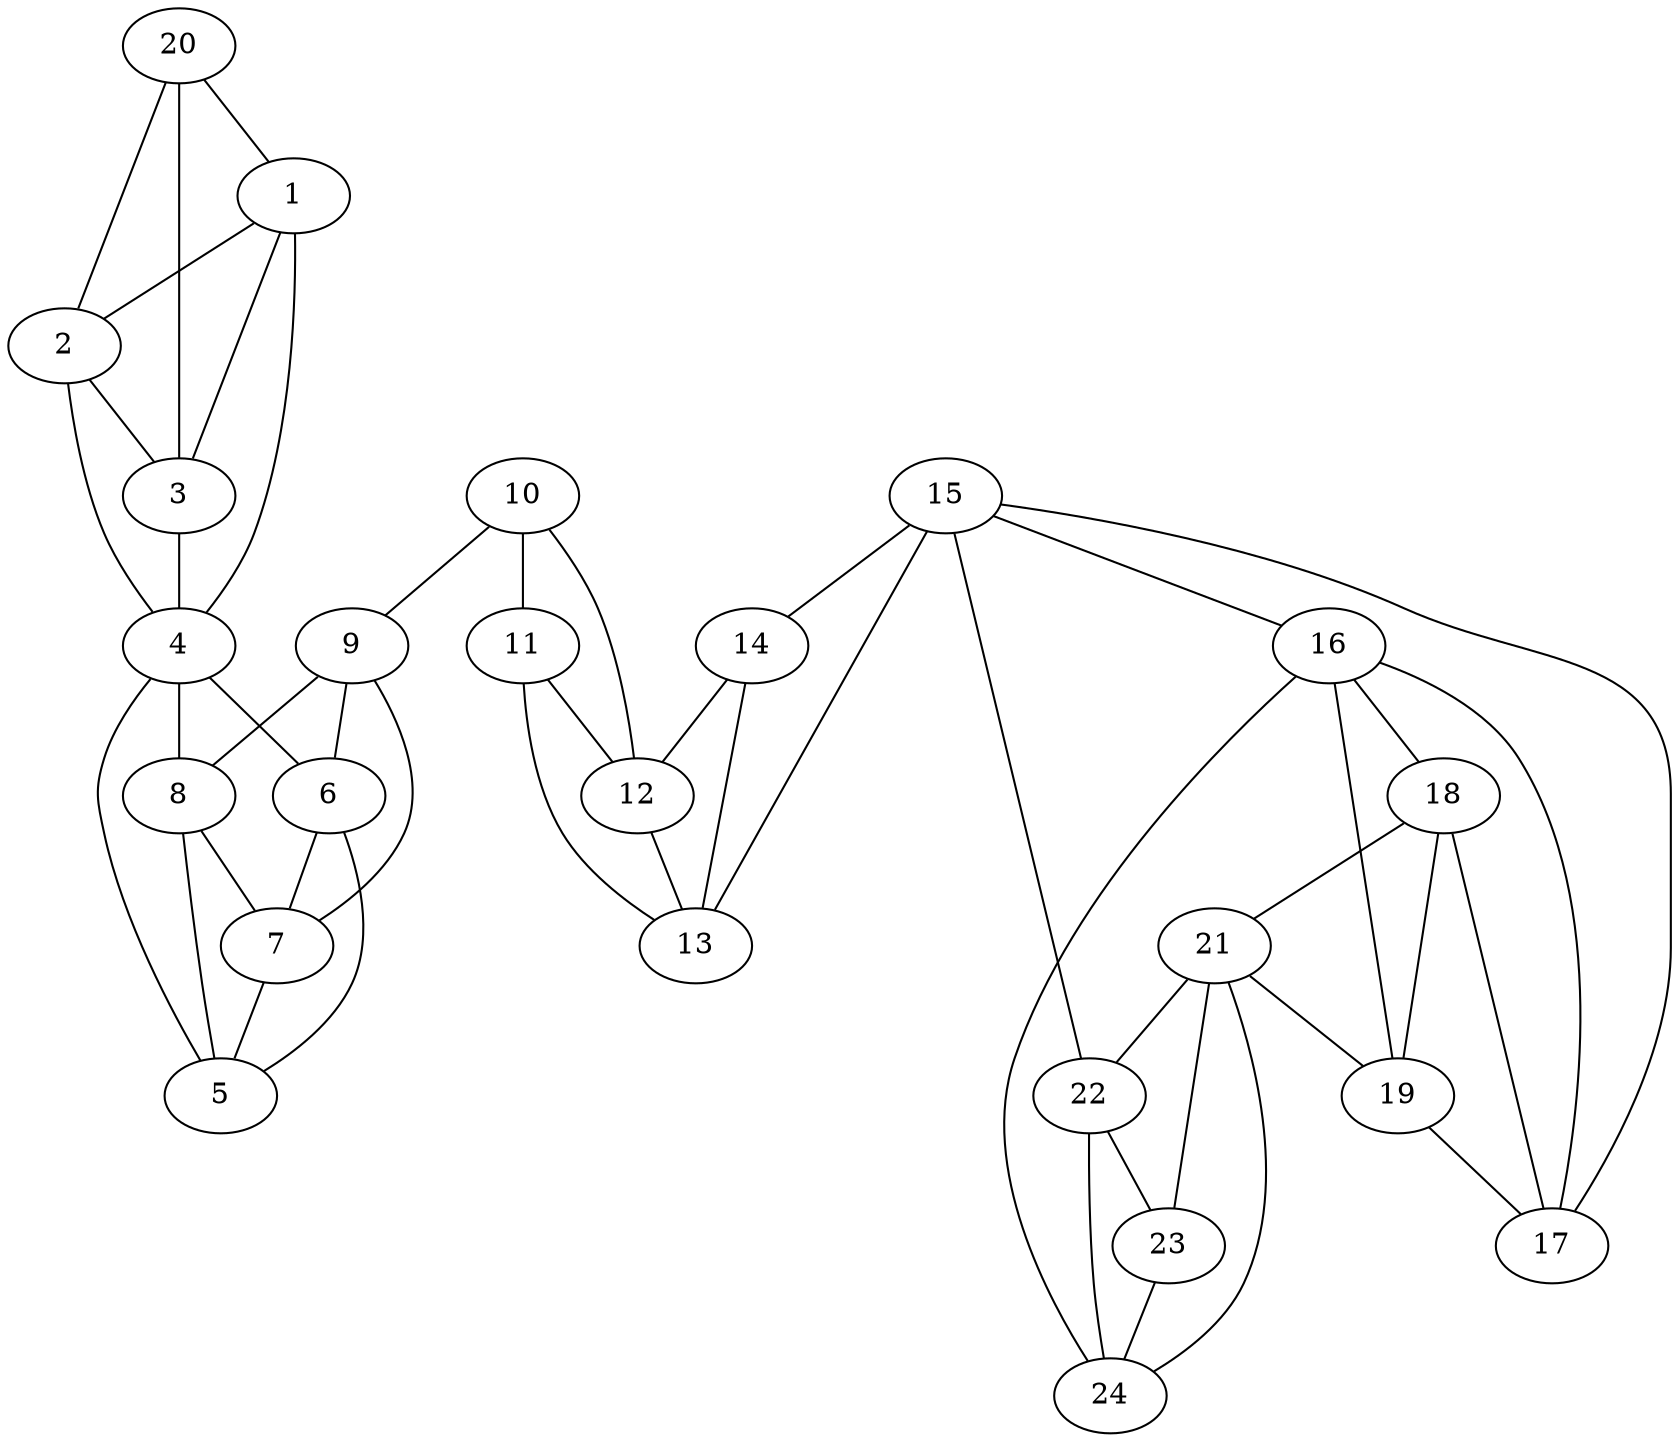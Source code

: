 graph pdb1krj {
	1	 [aaLength=19,
		sequence=SYEDFQKVYNAIALKLRED,
		type=0];
	2	 [aaLength=6,
		sequence=EYDNYI,
		type=0];
	1 -- 2	 [distance0="29.25973",
		frequency=1,
		type0=1];
	3	 [aaLength=14,
		sequence=YGPVLVRLAWHTSG,
		type=0];
	1 -- 3	 [distance0="31.85733",
		frequency=1,
		type0=2];
	4	 [aaLength=4,
		sequence=GTYR,
		type=0];
	1 -- 4	 [distance0="55.8809",
		frequency=1,
		type0=3];
	2 -- 3	 [distance0="9.368449",
		distance1="1.0",
		frequency=2,
		type0=1,
		type1=4];
	2 -- 4	 [distance0="35.65579",
		frequency=1,
		type0=3];
	3 -- 4	 [distance0="29.14905",
		distance1="13.0",
		frequency=2,
		type0=2,
		type1=4];
	6	 [aaLength=5,
		sequence=DPSNA,
		type=0];
	4 -- 6	 [distance0="17.23004",
		frequency=1,
		type0=3];
	5	 [aaLength=6,
		sequence=FKKEFN,
		type=0];
	4 -- 5	 [distance0="9.726595",
		distance1="0.0",
		frequency=2,
		type0=1,
		type1=5];
	8	 [aaLength=15,
		sequence=LQNGFKFLEPIHKEF,
		type=0];
	4 -- 8	 [distance0="16.34004",
		frequency=1,
		type0=2];
	5 -- 6	 [distance0="11.91056",
		distance1="0.0",
		frequency=2,
		type0=2,
		type1=5];
	7	 [aaLength=1,
		sequence=G,
		type=0];
	6 -- 7	 [distance0="6.257804",
		distance1="0.0",
		frequency=2,
		type0=1,
		type1=5];
	7 -- 5	 [distance0="12.87376",
		frequency=1,
		type0=2];
	8 -- 5	 [distance0="17.0185",
		frequency=1,
		type0=3];
	8 -- 7	 [distance0="13.9477",
		frequency=1,
		type0=1];
	9	 [aaLength=17,
		sequence=SSGDLFSLGGVTAVQEM,
		type=0];
	9 -- 6	 [distance0="29.68079",
		frequency=1,
		type0=3];
	9 -- 7	 [distance0="24.64604",
		frequency=1,
		type0=2];
	9 -- 8	 [distance0="19.53248",
		frequency=1,
		type0=1];
	10	 [aaLength=5,
		sequence=PEDTT,
		type=0];
	10 -- 9	 [distance0="33.87725",
		frequency=1,
		type0=2];
	11	 [aaLength=11,
		sequence=DADYVRTFFQR,
		type=0];
	10 -- 11	 [distance0="33.37376",
		distance1="11.0",
		frequency=2,
		type0=1,
		type1=4];
	12	 [aaLength=10,
		sequence=NDREVVALMG,
		type=0];
	10 -- 12	 [distance0="41.01879",
		frequency=1,
		type0=3];
	11 -- 12	 [distance0="15.03539",
		distance1="3.0",
		frequency=2,
		type0=1,
		type1=4];
	13	 [aaLength=4,
		sequence=AHTL,
		type=0];
	11 -- 13	 [distance0="24.68424",
		frequency=1,
		type0=2];
	12 -- 13	 [distance0="11.3521",
		distance1="0.0",
		frequency=2,
		type0=1,
		type1=5];
	14	 [aaLength=6,
		sequence=HLKNSG,
		type=0];
	14 -- 12	 [distance0="28.8577",
		frequency=1,
		type0=2];
	14 -- 13	 [distance0="19.31661",
		frequency=1,
		type0=1];
	15	 [aaLength=10,
		sequence=NSFYLNLLNE,
		type=0];
	15 -- 14	 [distance0="33.16778",
		frequency=1,
		type0=2];
	15 -- 13	 [distance0="28.35041",
		frequency=1,
		type0=1];
	16	 [aaLength=10,
		sequence=LPTDYSLIQD,
		type=0];
	15 -- 16	 [distance0="33.19515",
		frequency=1,
		type0=3];
	22	 [aaLength=5,
		sequence=WKLEK,
		type=1];
	15 -- 22	 [distance0="1.0",
		frequency=1,
		type0=4];
	17	 [aaLength=13,
		sequence=DPKYLSIVKEYAN,
		type=0];
	16 -- 17	 [distance0="15.85415",
		distance1="0.0",
		frequency=2,
		type0=1,
		type1=5];
	18	 [aaLength=19,
		sequence=DQDKFFKDFSKAFEKLLEN,
		type=0];
	16 -- 18	 [distance0="31.42428",
		frequency=1,
		type0=2];
	17 -- 15	 [distance0="41.21791",
		frequency=1,
		type0=3];
	18 -- 17	 [distance0="20.35323",
		frequency=1,
		type0=1];
	21	 [aaLength=2,
		sequence=IT,
		type=1];
	18 -- 21	 [distance0="1.0",
		frequency=1,
		type0=4];
	19	 [aaLength=6,
		sequence=TLEEQG,
		type=0];
	19 -- 17	 [distance0="53.32939",
		frequency=1,
		type0=2];
	19 -- 16	 [distance0="63.92103",
		frequency=1,
		type0=3];
	19 -- 18	 [distance0="35.31294",
		frequency=1,
		type0=1];
	20	 [aaLength=2,
		sequence=HV,
		type=1];
	20 -- 1	 [distance0="87.62603",
		frequency=1,
		type0=1];
	20 -- 2	 [distance0="105.4732",
		distance1="27.0",
		frequency=2,
		type0=3,
		type1=4];
	20 -- 3	 [distance0="101.7887",
		frequency=1,
		type0=2];
	21 -- 19	 [distance0="12.0",
		frequency=1,
		type0=4];
	21 -- 22	 [distance0="63.0",
		frequency=1,
		type0=3];
	23	 [aaLength=5,
		sequence=EQWDS,
		type=1];
	21 -- 23	 [distance0="53.0",
		frequency=1,
		type0=2];
	24	 [aaLength=2,
		sequence=MM,
		type=1];
	21 -- 24	 [distance0="44.0",
		frequency=1,
		type0=1];
	22 -- 23	 [distance0="10.0",
		distance1="5.0",
		frequency=2,
		type0=1,
		type1=4];
	22 -- 24	 [distance0="19.0",
		frequency=1,
		type0=2];
	23 -- 24	 [distance0="9.0",
		distance1="4.0",
		frequency=2,
		type0=1,
		type1=4];
	24 -- 16	 [distance0="0.0",
		frequency=1,
		type0=5];
}
